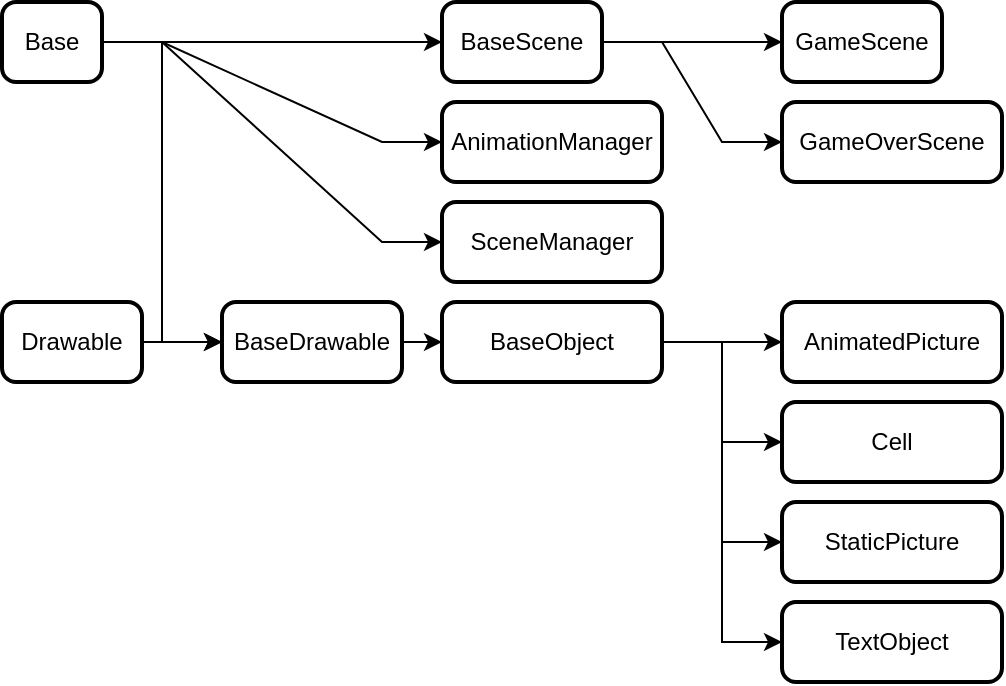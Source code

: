 <mxfile version="16.5.1" type="device"><diagram id="50bdA4bB9qpWhGaJ8KsS" name="Страница 1"><mxGraphModel dx="1455" dy="714" grid="1" gridSize="10" guides="1" tooltips="1" connect="1" arrows="1" fold="1" page="1" pageScale="1" pageWidth="827" pageHeight="1169" math="0" shadow="0"><root><mxCell id="0"/><mxCell id="1" parent="0"/><mxCell id="d55t7wZ17DQhOWCEl0rn-9" style="rounded=0;orthogonalLoop=1;jettySize=auto;html=1;exitX=1;exitY=0.5;exitDx=0;exitDy=0;entryX=0;entryY=0.5;entryDx=0;entryDy=0;edgeStyle=entityRelationEdgeStyle;elbow=vertical;" parent="1" source="d55t7wZ17DQhOWCEl0rn-1" target="d55t7wZ17DQhOWCEl0rn-8" edge="1"><mxGeometry relative="1" as="geometry"/></mxCell><mxCell id="d55t7wZ17DQhOWCEl0rn-1" value="BaseDrawable" style="rounded=1;whiteSpace=wrap;html=1;absoluteArcSize=1;arcSize=14;strokeWidth=2;" parent="1" vertex="1"><mxGeometry x="100" y="230" width="90" height="40" as="geometry"/></mxCell><mxCell id="YGeiE6W8au5St8I7OGoi-3" style="rounded=0;orthogonalLoop=1;jettySize=auto;html=1;exitX=1;exitY=0.5;exitDx=0;exitDy=0;entryX=0;entryY=0.5;entryDx=0;entryDy=0;edgeStyle=entityRelationEdgeStyle;elbow=vertical;" edge="1" parent="1" source="d55t7wZ17DQhOWCEl0rn-2" target="YGeiE6W8au5St8I7OGoi-1"><mxGeometry relative="1" as="geometry"/></mxCell><mxCell id="YGeiE6W8au5St8I7OGoi-4" style="rounded=0;orthogonalLoop=1;jettySize=auto;html=1;exitX=1;exitY=0.5;exitDx=0;exitDy=0;entryX=0;entryY=0.5;entryDx=0;entryDy=0;edgeStyle=entityRelationEdgeStyle;elbow=vertical;" edge="1" parent="1" source="d55t7wZ17DQhOWCEl0rn-2" target="YGeiE6W8au5St8I7OGoi-2"><mxGeometry relative="1" as="geometry"/></mxCell><mxCell id="d55t7wZ17DQhOWCEl0rn-2" value="BaseScene" style="rounded=1;whiteSpace=wrap;html=1;absoluteArcSize=1;arcSize=14;strokeWidth=2;" parent="1" vertex="1"><mxGeometry x="210" y="80" width="80" height="40" as="geometry"/></mxCell><mxCell id="d55t7wZ17DQhOWCEl0rn-4" value="AnimationManager" style="rounded=1;whiteSpace=wrap;html=1;absoluteArcSize=1;arcSize=14;strokeWidth=2;" parent="1" vertex="1"><mxGeometry x="210" y="130" width="110" height="40" as="geometry"/></mxCell><mxCell id="d55t7wZ17DQhOWCEl0rn-6" value="SceneManager" style="rounded=1;whiteSpace=wrap;html=1;absoluteArcSize=1;arcSize=14;strokeWidth=2;" parent="1" vertex="1"><mxGeometry x="210" y="180" width="110" height="40" as="geometry"/></mxCell><mxCell id="YGeiE6W8au5St8I7OGoi-6" style="rounded=0;orthogonalLoop=1;jettySize=auto;html=1;exitX=1;exitY=0.5;exitDx=0;exitDy=0;entryX=0;entryY=0.5;entryDx=0;entryDy=0;edgeStyle=entityRelationEdgeStyle;elbow=vertical;" edge="1" parent="1" source="d55t7wZ17DQhOWCEl0rn-8" target="YGeiE6W8au5St8I7OGoi-5"><mxGeometry relative="1" as="geometry"/></mxCell><mxCell id="YGeiE6W8au5St8I7OGoi-9" style="rounded=0;orthogonalLoop=1;jettySize=auto;html=1;exitX=1;exitY=0.5;exitDx=0;exitDy=0;entryX=0;entryY=0.5;entryDx=0;entryDy=0;edgeStyle=entityRelationEdgeStyle;elbow=vertical;" edge="1" parent="1" source="d55t7wZ17DQhOWCEl0rn-8" target="YGeiE6W8au5St8I7OGoi-8"><mxGeometry relative="1" as="geometry"/></mxCell><mxCell id="YGeiE6W8au5St8I7OGoi-11" style="rounded=0;orthogonalLoop=1;jettySize=auto;html=1;exitX=1;exitY=0.5;exitDx=0;exitDy=0;entryX=0;entryY=0.5;entryDx=0;entryDy=0;edgeStyle=entityRelationEdgeStyle;elbow=vertical;" edge="1" parent="1" source="d55t7wZ17DQhOWCEl0rn-8" target="YGeiE6W8au5St8I7OGoi-10"><mxGeometry relative="1" as="geometry"/></mxCell><mxCell id="YGeiE6W8au5St8I7OGoi-13" style="rounded=0;orthogonalLoop=1;jettySize=auto;html=1;exitX=1;exitY=0.5;exitDx=0;exitDy=0;entryX=0;entryY=0.5;entryDx=0;entryDy=0;edgeStyle=entityRelationEdgeStyle;elbow=vertical;" edge="1" parent="1" source="d55t7wZ17DQhOWCEl0rn-8" target="YGeiE6W8au5St8I7OGoi-12"><mxGeometry relative="1" as="geometry"/></mxCell><mxCell id="d55t7wZ17DQhOWCEl0rn-8" value="BaseObject" style="rounded=1;whiteSpace=wrap;html=1;absoluteArcSize=1;arcSize=14;strokeWidth=2;" parent="1" vertex="1"><mxGeometry x="210" y="230" width="110" height="40" as="geometry"/></mxCell><mxCell id="YGeiE6W8au5St8I7OGoi-1" value="GameScene" style="rounded=1;whiteSpace=wrap;html=1;absoluteArcSize=1;arcSize=14;strokeWidth=2;" vertex="1" parent="1"><mxGeometry x="380" y="80" width="80" height="40" as="geometry"/></mxCell><mxCell id="YGeiE6W8au5St8I7OGoi-2" value="GameOverScene" style="rounded=1;whiteSpace=wrap;html=1;absoluteArcSize=1;arcSize=14;strokeWidth=2;" vertex="1" parent="1"><mxGeometry x="380" y="130" width="110" height="40" as="geometry"/></mxCell><mxCell id="YGeiE6W8au5St8I7OGoi-5" value="AnimatedPicture" style="rounded=1;whiteSpace=wrap;html=1;absoluteArcSize=1;arcSize=14;strokeWidth=2;" vertex="1" parent="1"><mxGeometry x="380" y="230" width="110" height="40" as="geometry"/></mxCell><mxCell id="YGeiE6W8au5St8I7OGoi-8" value="Cell" style="rounded=1;whiteSpace=wrap;html=1;absoluteArcSize=1;arcSize=14;strokeWidth=2;" vertex="1" parent="1"><mxGeometry x="380" y="280" width="110" height="40" as="geometry"/></mxCell><mxCell id="YGeiE6W8au5St8I7OGoi-10" value="StaticPicture" style="rounded=1;whiteSpace=wrap;html=1;absoluteArcSize=1;arcSize=14;strokeWidth=2;" vertex="1" parent="1"><mxGeometry x="380" y="330" width="110" height="40" as="geometry"/></mxCell><mxCell id="YGeiE6W8au5St8I7OGoi-12" value="TextObject" style="rounded=1;whiteSpace=wrap;html=1;absoluteArcSize=1;arcSize=14;strokeWidth=2;" vertex="1" parent="1"><mxGeometry x="380" y="380" width="110" height="40" as="geometry"/></mxCell><mxCell id="YGeiE6W8au5St8I7OGoi-15" style="rounded=0;orthogonalLoop=1;jettySize=auto;html=1;exitX=1;exitY=0.5;exitDx=0;exitDy=0;entryX=0;entryY=0.5;entryDx=0;entryDy=0;edgeStyle=entityRelationEdgeStyle;elbow=vertical;" edge="1" parent="1" source="YGeiE6W8au5St8I7OGoi-14" target="d55t7wZ17DQhOWCEl0rn-1"><mxGeometry relative="1" as="geometry"/></mxCell><mxCell id="YGeiE6W8au5St8I7OGoi-18" style="rounded=0;orthogonalLoop=1;jettySize=auto;html=1;exitX=1;exitY=0.5;exitDx=0;exitDy=0;entryX=0;entryY=0.5;entryDx=0;entryDy=0;edgeStyle=entityRelationEdgeStyle;elbow=vertical;" edge="1" parent="1" source="YGeiE6W8au5St8I7OGoi-14" target="d55t7wZ17DQhOWCEl0rn-2"><mxGeometry relative="1" as="geometry"/></mxCell><mxCell id="YGeiE6W8au5St8I7OGoi-19" style="rounded=0;orthogonalLoop=1;jettySize=auto;html=1;exitX=1;exitY=0.5;exitDx=0;exitDy=0;entryX=0;entryY=0.5;entryDx=0;entryDy=0;edgeStyle=entityRelationEdgeStyle;elbow=vertical;" edge="1" parent="1" source="YGeiE6W8au5St8I7OGoi-14" target="d55t7wZ17DQhOWCEl0rn-4"><mxGeometry relative="1" as="geometry"/></mxCell><mxCell id="YGeiE6W8au5St8I7OGoi-20" style="rounded=0;orthogonalLoop=1;jettySize=auto;html=1;exitX=1;exitY=0.5;exitDx=0;exitDy=0;entryX=0;entryY=0.5;entryDx=0;entryDy=0;edgeStyle=entityRelationEdgeStyle;elbow=vertical;" edge="1" parent="1" source="YGeiE6W8au5St8I7OGoi-14" target="d55t7wZ17DQhOWCEl0rn-6"><mxGeometry relative="1" as="geometry"/></mxCell><mxCell id="YGeiE6W8au5St8I7OGoi-14" value="Base" style="rounded=1;whiteSpace=wrap;html=1;absoluteArcSize=1;arcSize=14;strokeWidth=2;" vertex="1" parent="1"><mxGeometry x="-10" y="80" width="50" height="40" as="geometry"/></mxCell><mxCell id="YGeiE6W8au5St8I7OGoi-17" style="rounded=0;orthogonalLoop=1;jettySize=auto;html=1;exitX=1;exitY=0.5;exitDx=0;exitDy=0;entryX=0;entryY=0.5;entryDx=0;entryDy=0;edgeStyle=entityRelationEdgeStyle;elbow=vertical;" edge="1" parent="1" source="YGeiE6W8au5St8I7OGoi-16" target="d55t7wZ17DQhOWCEl0rn-1"><mxGeometry relative="1" as="geometry"/></mxCell><mxCell id="YGeiE6W8au5St8I7OGoi-16" value="Drawable" style="rounded=1;whiteSpace=wrap;html=1;absoluteArcSize=1;arcSize=14;strokeWidth=2;" vertex="1" parent="1"><mxGeometry x="-10" y="230" width="70" height="40" as="geometry"/></mxCell></root></mxGraphModel></diagram></mxfile>